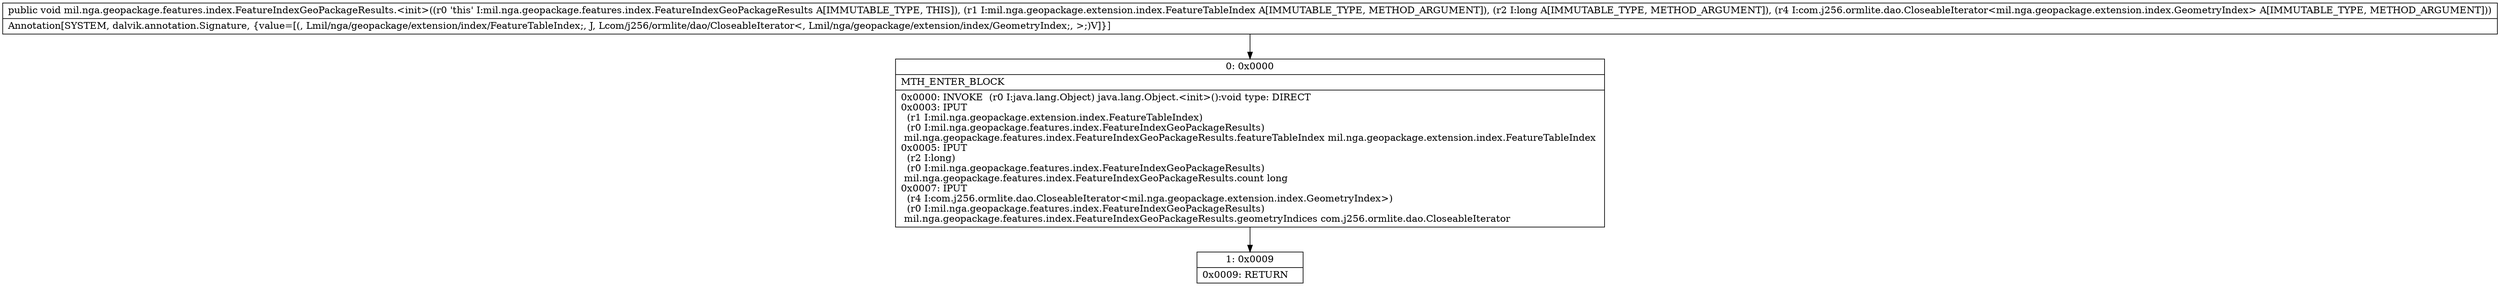 digraph "CFG formil.nga.geopackage.features.index.FeatureIndexGeoPackageResults.\<init\>(Lmil\/nga\/geopackage\/extension\/index\/FeatureTableIndex;JLcom\/j256\/ormlite\/dao\/CloseableIterator;)V" {
Node_0 [shape=record,label="{0\:\ 0x0000|MTH_ENTER_BLOCK\l|0x0000: INVOKE  (r0 I:java.lang.Object) java.lang.Object.\<init\>():void type: DIRECT \l0x0003: IPUT  \l  (r1 I:mil.nga.geopackage.extension.index.FeatureTableIndex)\l  (r0 I:mil.nga.geopackage.features.index.FeatureIndexGeoPackageResults)\l mil.nga.geopackage.features.index.FeatureIndexGeoPackageResults.featureTableIndex mil.nga.geopackage.extension.index.FeatureTableIndex \l0x0005: IPUT  \l  (r2 I:long)\l  (r0 I:mil.nga.geopackage.features.index.FeatureIndexGeoPackageResults)\l mil.nga.geopackage.features.index.FeatureIndexGeoPackageResults.count long \l0x0007: IPUT  \l  (r4 I:com.j256.ormlite.dao.CloseableIterator\<mil.nga.geopackage.extension.index.GeometryIndex\>)\l  (r0 I:mil.nga.geopackage.features.index.FeatureIndexGeoPackageResults)\l mil.nga.geopackage.features.index.FeatureIndexGeoPackageResults.geometryIndices com.j256.ormlite.dao.CloseableIterator \l}"];
Node_1 [shape=record,label="{1\:\ 0x0009|0x0009: RETURN   \l}"];
MethodNode[shape=record,label="{public void mil.nga.geopackage.features.index.FeatureIndexGeoPackageResults.\<init\>((r0 'this' I:mil.nga.geopackage.features.index.FeatureIndexGeoPackageResults A[IMMUTABLE_TYPE, THIS]), (r1 I:mil.nga.geopackage.extension.index.FeatureTableIndex A[IMMUTABLE_TYPE, METHOD_ARGUMENT]), (r2 I:long A[IMMUTABLE_TYPE, METHOD_ARGUMENT]), (r4 I:com.j256.ormlite.dao.CloseableIterator\<mil.nga.geopackage.extension.index.GeometryIndex\> A[IMMUTABLE_TYPE, METHOD_ARGUMENT]))  | Annotation[SYSTEM, dalvik.annotation.Signature, \{value=[(, Lmil\/nga\/geopackage\/extension\/index\/FeatureTableIndex;, J, Lcom\/j256\/ormlite\/dao\/CloseableIterator\<, Lmil\/nga\/geopackage\/extension\/index\/GeometryIndex;, \>;)V]\}]\l}"];
MethodNode -> Node_0;
Node_0 -> Node_1;
}

